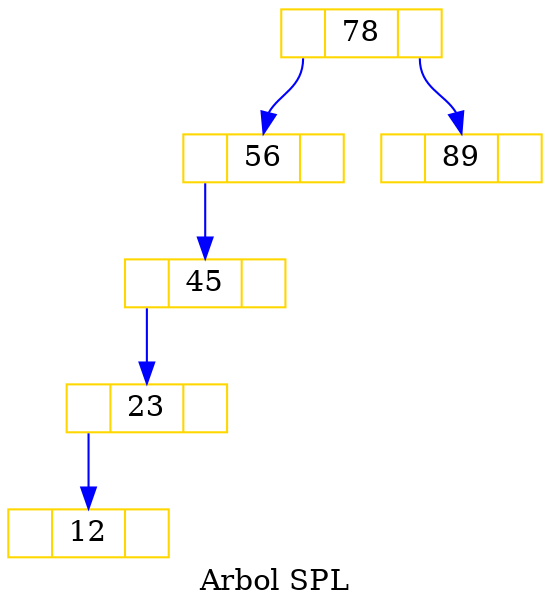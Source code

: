 digraph g{
 label="Arbol SPL"; edge [color = blue, splines = ortho];
node [shape = record, color=gold, height = .1];
n78[label="<izq> |<f> 78 | <der>"];
n56[label="<izq> |<f> 56 | <der>"];
n45[label="<izq> |<f> 45 | <der>"];
n23[label="<izq> |<f> 23 | <der>"];
n12[label="<izq> |<f> 12 | <der>"];
"n23":izq -> "n12":f;
"n45":izq -> "n23":f;
"n56":izq -> "n45":f;
"n78":izq -> "n56":f;
n89[label="<izq> |<f> 89 | <der>"];
"n78":der -> "n89":f;
}
